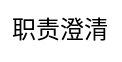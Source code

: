 <mxfile version="20.0.3" type="github">
  <diagram id="tFlNzeFDufjK3dBlxEK4" name="Page-1">
    <mxGraphModel dx="735" dy="387" grid="0" gridSize="10" guides="1" tooltips="1" connect="1" arrows="1" fold="1" page="1" pageScale="1" pageWidth="827" pageHeight="1169" math="0" shadow="0">
      <root>
        <mxCell id="0" />
        <mxCell id="1" parent="0" />
        <mxCell id="saZexbiEL7UzCukYfgM3-2" value="职责澄清" style="text;html=1;strokeColor=none;fillColor=none;align=center;verticalAlign=middle;whiteSpace=wrap;rounded=0;" vertex="1" parent="1">
          <mxGeometry x="261" y="692" width="60" height="30" as="geometry" />
        </mxCell>
      </root>
    </mxGraphModel>
  </diagram>
</mxfile>
